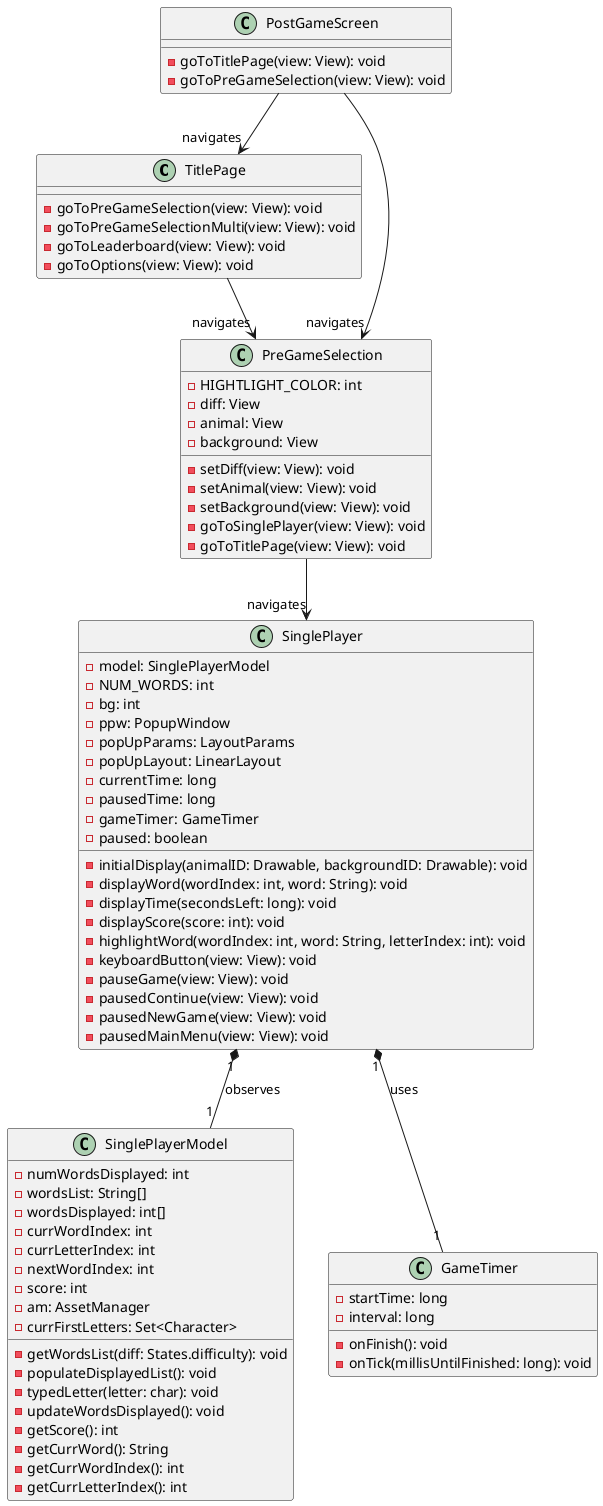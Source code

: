 @startuml

class TitlePage {
    - goToPreGameSelection(view: View): void
    - goToPreGameSelectionMulti(view: View): void
    - goToLeaderboard(view: View): void
    - goToOptions(view: View): void
}

class PostGameScreen {
    - goToTitlePage(view: View): void
    - goToPreGameSelection(view: View): void
}

class PreGameSelection {
    - HIGHTLIGHT_COLOR: int
    - diff: View
    - animal: View
    - background: View
    - setDiff(view: View): void
    - setAnimal(view: View): void
    - setBackground(view: View): void
    - goToSinglePlayer(view: View): void
    - goToTitlePage(view: View): void
}

class SinglePlayerModel {
    - numWordsDisplayed: int
    - wordsList: String[]
    - wordsDisplayed: int[]
    - currWordIndex: int
    - currLetterIndex: int
    - nextWordIndex: int
    - score: int
    - am: AssetManager
    - currFirstLetters: Set<Character>
    - getWordsList(diff: States.difficulty): void
    - populateDisplayedList(): void
    - typedLetter(letter: char): void
    - updateWordsDisplayed(): void
    - getScore(): int
    - getCurrWord(): String
    - getCurrWordIndex(): int
    - getCurrLetterIndex(): int
}

class SinglePlayer {
    - model: SinglePlayerModel
    - NUM_WORDS: int
    - bg: int
    - ppw: PopupWindow
    - popUpParams: LayoutParams
    - popUpLayout: LinearLayout
    - currentTime: long
    - pausedTime: long
    - gameTimer: GameTimer
    - paused: boolean
    - initialDisplay(animalID: Drawable, backgroundID: Drawable): void
    - displayWord(wordIndex: int, word: String): void
    - displayTime(secondsLeft: long): void
    - displayScore(score: int): void
    - highlightWord(wordIndex: int, word: String, letterIndex: int): void
    - keyboardButton(view: View): void
    - pauseGame(view: View): void
    - pausedContinue(view: View): void
    - pausedNewGame(view: View): void
    - pausedMainMenu(view: View): void
}

class GameTimer {
    - startTime: long
    - interval: long
    - onFinish(): void
    - onTick(millisUntilFinished: long): void
}

TitlePage --> "navigates" PreGameSelection
PostGameScreen --> "navigates" TitlePage
PostGameScreen --> "navigates" PreGameSelection
PreGameSelection --> "navigates" SinglePlayer
SinglePlayer "1" *-- "1" SinglePlayerModel : observes
SinglePlayer "1" *-- "1" GameTimer : uses

@enduml

